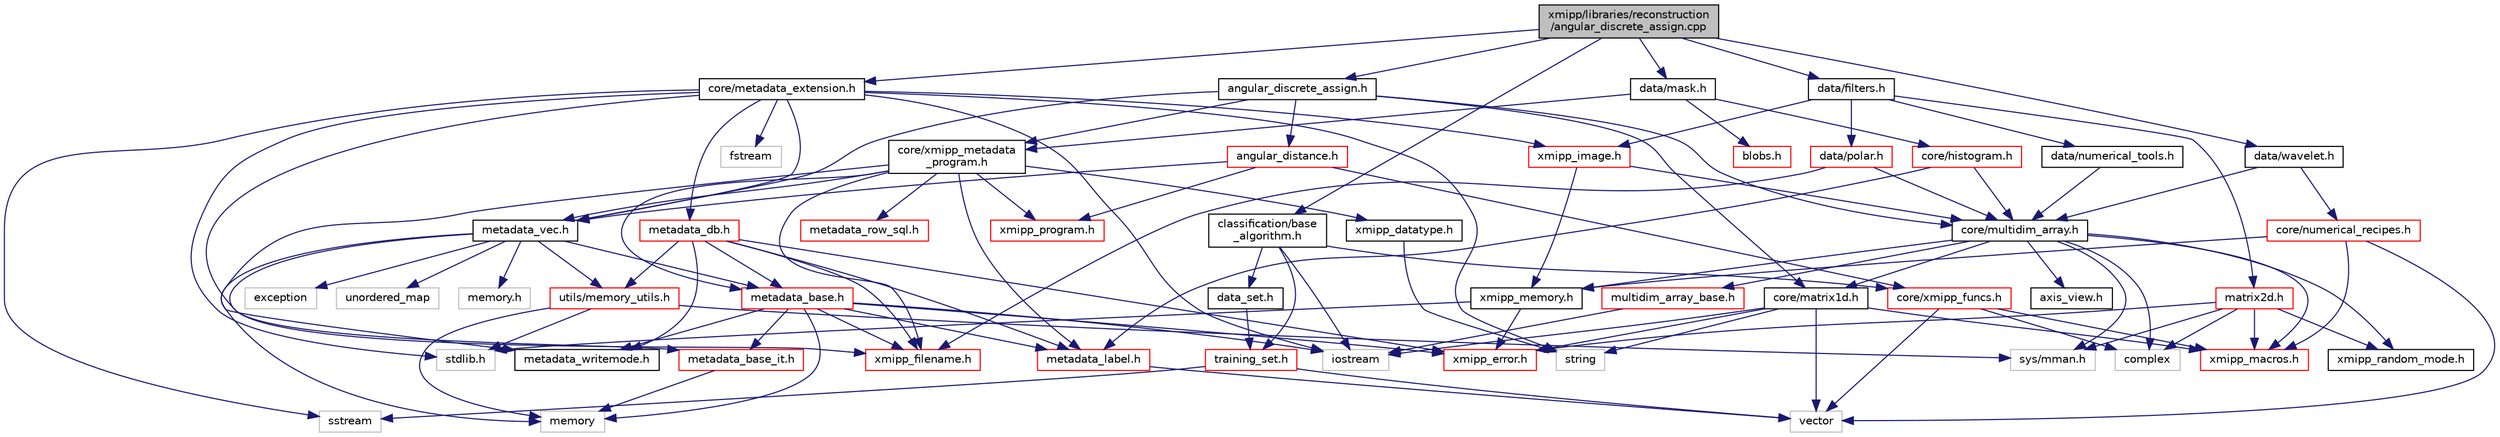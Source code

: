 digraph "xmipp/libraries/reconstruction/angular_discrete_assign.cpp"
{
  edge [fontname="Helvetica",fontsize="10",labelfontname="Helvetica",labelfontsize="10"];
  node [fontname="Helvetica",fontsize="10",shape=record];
  Node0 [label="xmipp/libraries/reconstruction\l/angular_discrete_assign.cpp",height=0.2,width=0.4,color="black", fillcolor="grey75", style="filled", fontcolor="black"];
  Node0 -> Node1 [color="midnightblue",fontsize="10",style="solid",fontname="Helvetica"];
  Node1 [label="angular_discrete_assign.h",height=0.2,width=0.4,color="black", fillcolor="white", style="filled",URL="$angular__discrete__assign_8h.html"];
  Node1 -> Node2 [color="midnightblue",fontsize="10",style="solid",fontname="Helvetica"];
  Node2 [label="core/xmipp_metadata\l_program.h",height=0.2,width=0.4,color="black", fillcolor="white", style="filled",URL="$xmipp__metadata__program_8h.html"];
  Node2 -> Node3 [color="midnightblue",fontsize="10",style="solid",fontname="Helvetica"];
  Node3 [label="xmipp_program.h",height=0.2,width=0.4,color="red", fillcolor="white", style="filled",URL="$xmipp__program_8h.html"];
  Node2 -> Node10 [color="midnightblue",fontsize="10",style="solid",fontname="Helvetica"];
  Node10 [label="xmipp_datatype.h",height=0.2,width=0.4,color="black", fillcolor="white", style="filled",URL="$xmipp__datatype_8h.html"];
  Node10 -> Node8 [color="midnightblue",fontsize="10",style="solid",fontname="Helvetica"];
  Node8 [label="string",height=0.2,width=0.4,color="grey75", fillcolor="white", style="filled"];
  Node2 -> Node11 [color="midnightblue",fontsize="10",style="solid",fontname="Helvetica"];
  Node11 [label="xmipp_filename.h",height=0.2,width=0.4,color="red", fillcolor="white", style="filled",URL="$xmipp__filename_8h.html"];
  Node2 -> Node14 [color="midnightblue",fontsize="10",style="solid",fontname="Helvetica"];
  Node14 [label="metadata_label.h",height=0.2,width=0.4,color="red", fillcolor="white", style="filled",URL="$metadata__label_8h.html"];
  Node14 -> Node7 [color="midnightblue",fontsize="10",style="solid",fontname="Helvetica"];
  Node7 [label="vector",height=0.2,width=0.4,color="grey75", fillcolor="white", style="filled"];
  Node2 -> Node15 [color="midnightblue",fontsize="10",style="solid",fontname="Helvetica"];
  Node15 [label="metadata_row_sql.h",height=0.2,width=0.4,color="red", fillcolor="white", style="filled",URL="$metadata__row__sql_8h.html"];
  Node2 -> Node21 [color="midnightblue",fontsize="10",style="solid",fontname="Helvetica"];
  Node21 [label="metadata_writemode.h",height=0.2,width=0.4,color="black", fillcolor="white", style="filled",URL="$metadata__writemode_8h.html"];
  Node2 -> Node22 [color="midnightblue",fontsize="10",style="solid",fontname="Helvetica"];
  Node22 [label="metadata_base.h",height=0.2,width=0.4,color="red", fillcolor="white", style="filled",URL="$metadata__base_8h.html"];
  Node22 -> Node25 [color="midnightblue",fontsize="10",style="solid",fontname="Helvetica"];
  Node25 [label="memory",height=0.2,width=0.4,color="grey75", fillcolor="white", style="filled"];
  Node22 -> Node26 [color="midnightblue",fontsize="10",style="solid",fontname="Helvetica"];
  Node26 [label="iostream",height=0.2,width=0.4,color="grey75", fillcolor="white", style="filled"];
  Node22 -> Node27 [color="midnightblue",fontsize="10",style="solid",fontname="Helvetica"];
  Node27 [label="xmipp_error.h",height=0.2,width=0.4,color="red", fillcolor="white", style="filled",URL="$xmipp__error_8h.html"];
  Node22 -> Node11 [color="midnightblue",fontsize="10",style="solid",fontname="Helvetica"];
  Node22 -> Node14 [color="midnightblue",fontsize="10",style="solid",fontname="Helvetica"];
  Node22 -> Node21 [color="midnightblue",fontsize="10",style="solid",fontname="Helvetica"];
  Node22 -> Node28 [color="midnightblue",fontsize="10",style="solid",fontname="Helvetica"];
  Node28 [label="metadata_base_it.h",height=0.2,width=0.4,color="red", fillcolor="white", style="filled",URL="$metadata__base__it_8h.html"];
  Node28 -> Node25 [color="midnightblue",fontsize="10",style="solid",fontname="Helvetica"];
  Node2 -> Node33 [color="midnightblue",fontsize="10",style="solid",fontname="Helvetica"];
  Node33 [label="metadata_vec.h",height=0.2,width=0.4,color="black", fillcolor="white", style="filled",URL="$metadata__vec_8h.html"];
  Node33 -> Node25 [color="midnightblue",fontsize="10",style="solid",fontname="Helvetica"];
  Node33 -> Node34 [color="midnightblue",fontsize="10",style="solid",fontname="Helvetica"];
  Node34 [label="exception",height=0.2,width=0.4,color="grey75", fillcolor="white", style="filled"];
  Node33 -> Node35 [color="midnightblue",fontsize="10",style="solid",fontname="Helvetica"];
  Node35 [label="unordered_map",height=0.2,width=0.4,color="grey75", fillcolor="white", style="filled"];
  Node33 -> Node36 [color="midnightblue",fontsize="10",style="solid",fontname="Helvetica"];
  Node36 [label="memory.h",height=0.2,width=0.4,color="grey75", fillcolor="white", style="filled"];
  Node33 -> Node22 [color="midnightblue",fontsize="10",style="solid",fontname="Helvetica"];
  Node33 -> Node28 [color="midnightblue",fontsize="10",style="solid",fontname="Helvetica"];
  Node33 -> Node37 [color="midnightblue",fontsize="10",style="solid",fontname="Helvetica"];
  Node37 [label="utils/memory_utils.h",height=0.2,width=0.4,color="red", fillcolor="white", style="filled",URL="$memory__utils_8h.html"];
  Node37 -> Node38 [color="midnightblue",fontsize="10",style="solid",fontname="Helvetica"];
  Node38 [label="stdlib.h",height=0.2,width=0.4,color="grey75", fillcolor="white", style="filled"];
  Node37 -> Node25 [color="midnightblue",fontsize="10",style="solid",fontname="Helvetica"];
  Node37 -> Node40 [color="midnightblue",fontsize="10",style="solid",fontname="Helvetica"];
  Node40 [label="sys/mman.h",height=0.2,width=0.4,color="grey75", fillcolor="white", style="filled"];
  Node1 -> Node41 [color="midnightblue",fontsize="10",style="solid",fontname="Helvetica"];
  Node41 [label="core/matrix1d.h",height=0.2,width=0.4,color="black", fillcolor="white", style="filled",URL="$matrix1d_8h.html"];
  Node41 -> Node26 [color="midnightblue",fontsize="10",style="solid",fontname="Helvetica"];
  Node41 -> Node8 [color="midnightblue",fontsize="10",style="solid",fontname="Helvetica"];
  Node41 -> Node7 [color="midnightblue",fontsize="10",style="solid",fontname="Helvetica"];
  Node41 -> Node27 [color="midnightblue",fontsize="10",style="solid",fontname="Helvetica"];
  Node41 -> Node42 [color="midnightblue",fontsize="10",style="solid",fontname="Helvetica"];
  Node42 [label="xmipp_macros.h",height=0.2,width=0.4,color="red", fillcolor="white", style="filled",URL="$xmipp__macros_8h.html"];
  Node1 -> Node44 [color="midnightblue",fontsize="10",style="solid",fontname="Helvetica"];
  Node44 [label="core/multidim_array.h",height=0.2,width=0.4,color="black", fillcolor="white", style="filled",URL="$multidim__array_8h.html"];
  Node44 -> Node42 [color="midnightblue",fontsize="10",style="solid",fontname="Helvetica"];
  Node44 -> Node40 [color="midnightblue",fontsize="10",style="solid",fontname="Helvetica"];
  Node44 -> Node45 [color="midnightblue",fontsize="10",style="solid",fontname="Helvetica"];
  Node45 [label="complex",height=0.2,width=0.4,color="grey75", fillcolor="white", style="filled"];
  Node44 -> Node41 [color="midnightblue",fontsize="10",style="solid",fontname="Helvetica"];
  Node44 -> Node46 [color="midnightblue",fontsize="10",style="solid",fontname="Helvetica"];
  Node46 [label="xmipp_random_mode.h",height=0.2,width=0.4,color="black", fillcolor="white", style="filled",URL="$xmipp__random__mode_8h.html"];
  Node44 -> Node47 [color="midnightblue",fontsize="10",style="solid",fontname="Helvetica"];
  Node47 [label="multidim_array_base.h",height=0.2,width=0.4,color="red", fillcolor="white", style="filled",URL="$multidim__array__base_8h.html"];
  Node47 -> Node26 [color="midnightblue",fontsize="10",style="solid",fontname="Helvetica"];
  Node44 -> Node51 [color="midnightblue",fontsize="10",style="solid",fontname="Helvetica"];
  Node51 [label="xmipp_memory.h",height=0.2,width=0.4,color="black", fillcolor="white", style="filled",URL="$xmipp__memory_8h.html"];
  Node51 -> Node38 [color="midnightblue",fontsize="10",style="solid",fontname="Helvetica"];
  Node51 -> Node27 [color="midnightblue",fontsize="10",style="solid",fontname="Helvetica"];
  Node44 -> Node52 [color="midnightblue",fontsize="10",style="solid",fontname="Helvetica"];
  Node52 [label="axis_view.h",height=0.2,width=0.4,color="black", fillcolor="white", style="filled",URL="$axis__view_8h.html"];
  Node1 -> Node33 [color="midnightblue",fontsize="10",style="solid",fontname="Helvetica"];
  Node1 -> Node53 [color="midnightblue",fontsize="10",style="solid",fontname="Helvetica"];
  Node53 [label="angular_distance.h",height=0.2,width=0.4,color="red", fillcolor="white", style="filled",URL="$angular__distance_8h.html"];
  Node53 -> Node54 [color="midnightblue",fontsize="10",style="solid",fontname="Helvetica"];
  Node54 [label="core/xmipp_funcs.h",height=0.2,width=0.4,color="red", fillcolor="white", style="filled",URL="$xmipp__funcs_8h.html"];
  Node54 -> Node45 [color="midnightblue",fontsize="10",style="solid",fontname="Helvetica"];
  Node54 -> Node42 [color="midnightblue",fontsize="10",style="solid",fontname="Helvetica"];
  Node54 -> Node7 [color="midnightblue",fontsize="10",style="solid",fontname="Helvetica"];
  Node53 -> Node33 [color="midnightblue",fontsize="10",style="solid",fontname="Helvetica"];
  Node53 -> Node3 [color="midnightblue",fontsize="10",style="solid",fontname="Helvetica"];
  Node0 -> Node63 [color="midnightblue",fontsize="10",style="solid",fontname="Helvetica"];
  Node63 [label="classification/base\l_algorithm.h",height=0.2,width=0.4,color="black", fillcolor="white", style="filled",URL="$base__algorithm_8h.html"];
  Node63 -> Node26 [color="midnightblue",fontsize="10",style="solid",fontname="Helvetica"];
  Node63 -> Node64 [color="midnightblue",fontsize="10",style="solid",fontname="Helvetica"];
  Node64 [label="training_set.h",height=0.2,width=0.4,color="red", fillcolor="white", style="filled",URL="$training__set_8h.html"];
  Node64 -> Node7 [color="midnightblue",fontsize="10",style="solid",fontname="Helvetica"];
  Node64 -> Node32 [color="midnightblue",fontsize="10",style="solid",fontname="Helvetica"];
  Node32 [label="sstream",height=0.2,width=0.4,color="grey75", fillcolor="white", style="filled"];
  Node63 -> Node73 [color="midnightblue",fontsize="10",style="solid",fontname="Helvetica"];
  Node73 [label="data_set.h",height=0.2,width=0.4,color="black", fillcolor="white", style="filled",URL="$data__set_8h.html"];
  Node73 -> Node64 [color="midnightblue",fontsize="10",style="solid",fontname="Helvetica"];
  Node63 -> Node54 [color="midnightblue",fontsize="10",style="solid",fontname="Helvetica"];
  Node0 -> Node74 [color="midnightblue",fontsize="10",style="solid",fontname="Helvetica"];
  Node74 [label="core/metadata_extension.h",height=0.2,width=0.4,color="black", fillcolor="white", style="filled",URL="$metadata__extension_8h.html"];
  Node74 -> Node11 [color="midnightblue",fontsize="10",style="solid",fontname="Helvetica"];
  Node74 -> Node75 [color="midnightblue",fontsize="10",style="solid",fontname="Helvetica"];
  Node75 [label="xmipp_image.h",height=0.2,width=0.4,color="red", fillcolor="white", style="filled",URL="$xmipp__image_8h.html"];
  Node75 -> Node44 [color="midnightblue",fontsize="10",style="solid",fontname="Helvetica"];
  Node75 -> Node51 [color="midnightblue",fontsize="10",style="solid",fontname="Helvetica"];
  Node74 -> Node33 [color="midnightblue",fontsize="10",style="solid",fontname="Helvetica"];
  Node74 -> Node94 [color="midnightblue",fontsize="10",style="solid",fontname="Helvetica"];
  Node94 [label="metadata_db.h",height=0.2,width=0.4,color="red", fillcolor="white", style="filled",URL="$metadata__db_8h.html"];
  Node94 -> Node37 [color="midnightblue",fontsize="10",style="solid",fontname="Helvetica"];
  Node94 -> Node22 [color="midnightblue",fontsize="10",style="solid",fontname="Helvetica"];
  Node94 -> Node14 [color="midnightblue",fontsize="10",style="solid",fontname="Helvetica"];
  Node94 -> Node27 [color="midnightblue",fontsize="10",style="solid",fontname="Helvetica"];
  Node94 -> Node11 [color="midnightblue",fontsize="10",style="solid",fontname="Helvetica"];
  Node94 -> Node21 [color="midnightblue",fontsize="10",style="solid",fontname="Helvetica"];
  Node74 -> Node38 [color="midnightblue",fontsize="10",style="solid",fontname="Helvetica"];
  Node74 -> Node101 [color="midnightblue",fontsize="10",style="solid",fontname="Helvetica"];
  Node101 [label="fstream",height=0.2,width=0.4,color="grey75", fillcolor="white", style="filled"];
  Node74 -> Node26 [color="midnightblue",fontsize="10",style="solid",fontname="Helvetica"];
  Node74 -> Node32 [color="midnightblue",fontsize="10",style="solid",fontname="Helvetica"];
  Node74 -> Node8 [color="midnightblue",fontsize="10",style="solid",fontname="Helvetica"];
  Node0 -> Node102 [color="midnightblue",fontsize="10",style="solid",fontname="Helvetica"];
  Node102 [label="data/wavelet.h",height=0.2,width=0.4,color="black", fillcolor="white", style="filled",URL="$libraries_2data_2wavelet_8h.html"];
  Node102 -> Node44 [color="midnightblue",fontsize="10",style="solid",fontname="Helvetica"];
  Node102 -> Node103 [color="midnightblue",fontsize="10",style="solid",fontname="Helvetica"];
  Node103 [label="core/numerical_recipes.h",height=0.2,width=0.4,color="red", fillcolor="white", style="filled",URL="$numerical__recipes_8h.html"];
  Node103 -> Node51 [color="midnightblue",fontsize="10",style="solid",fontname="Helvetica"];
  Node103 -> Node42 [color="midnightblue",fontsize="10",style="solid",fontname="Helvetica"];
  Node103 -> Node7 [color="midnightblue",fontsize="10",style="solid",fontname="Helvetica"];
  Node0 -> Node105 [color="midnightblue",fontsize="10",style="solid",fontname="Helvetica"];
  Node105 [label="data/mask.h",height=0.2,width=0.4,color="black", fillcolor="white", style="filled",URL="$mask_8h.html"];
  Node105 -> Node106 [color="midnightblue",fontsize="10",style="solid",fontname="Helvetica"];
  Node106 [label="blobs.h",height=0.2,width=0.4,color="red", fillcolor="white", style="filled",URL="$blobs_8h.html"];
  Node105 -> Node109 [color="midnightblue",fontsize="10",style="solid",fontname="Helvetica"];
  Node109 [label="core/histogram.h",height=0.2,width=0.4,color="red", fillcolor="white", style="filled",URL="$histogram_8h.html"];
  Node109 -> Node44 [color="midnightblue",fontsize="10",style="solid",fontname="Helvetica"];
  Node109 -> Node14 [color="midnightblue",fontsize="10",style="solid",fontname="Helvetica"];
  Node105 -> Node2 [color="midnightblue",fontsize="10",style="solid",fontname="Helvetica"];
  Node0 -> Node110 [color="midnightblue",fontsize="10",style="solid",fontname="Helvetica"];
  Node110 [label="data/filters.h",height=0.2,width=0.4,color="black", fillcolor="white", style="filled",URL="$filters_8h.html"];
  Node110 -> Node75 [color="midnightblue",fontsize="10",style="solid",fontname="Helvetica"];
  Node110 -> Node57 [color="midnightblue",fontsize="10",style="solid",fontname="Helvetica"];
  Node57 [label="matrix2d.h",height=0.2,width=0.4,color="red", fillcolor="white", style="filled",URL="$matrix2d_8h.html"];
  Node57 -> Node45 [color="midnightblue",fontsize="10",style="solid",fontname="Helvetica"];
  Node57 -> Node46 [color="midnightblue",fontsize="10",style="solid",fontname="Helvetica"];
  Node57 -> Node42 [color="midnightblue",fontsize="10",style="solid",fontname="Helvetica"];
  Node57 -> Node27 [color="midnightblue",fontsize="10",style="solid",fontname="Helvetica"];
  Node57 -> Node40 [color="midnightblue",fontsize="10",style="solid",fontname="Helvetica"];
  Node110 -> Node111 [color="midnightblue",fontsize="10",style="solid",fontname="Helvetica"];
  Node111 [label="data/numerical_tools.h",height=0.2,width=0.4,color="black", fillcolor="white", style="filled",URL="$numerical__tools_8h.html"];
  Node111 -> Node44 [color="midnightblue",fontsize="10",style="solid",fontname="Helvetica"];
  Node110 -> Node112 [color="midnightblue",fontsize="10",style="solid",fontname="Helvetica"];
  Node112 [label="data/polar.h",height=0.2,width=0.4,color="red", fillcolor="white", style="filled",URL="$polar_8h.html"];
  Node112 -> Node44 [color="midnightblue",fontsize="10",style="solid",fontname="Helvetica"];
  Node112 -> Node11 [color="midnightblue",fontsize="10",style="solid",fontname="Helvetica"];
}
